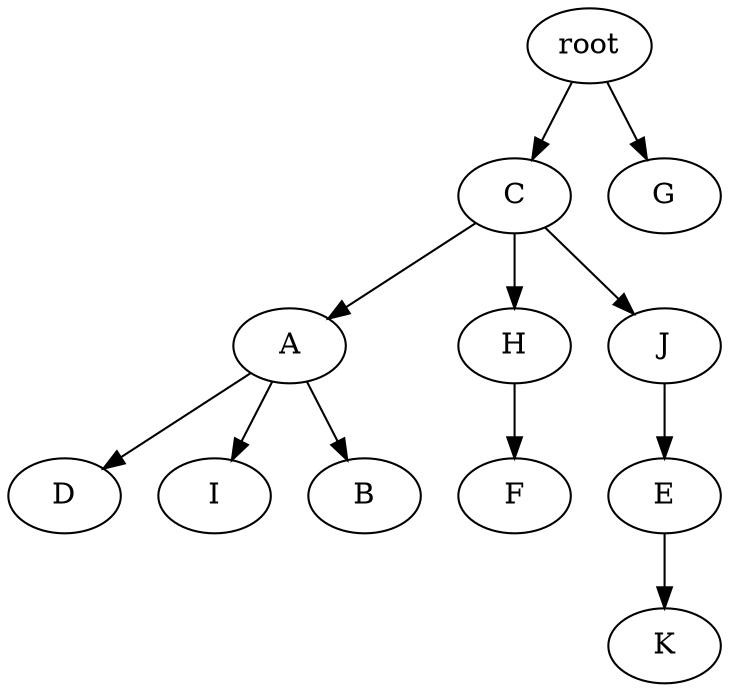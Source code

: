 strict digraph G {
	graph [name=G];
	0	 [label=root];
	2	 [label=C];
	0 -> 2;
	1	 [label=G];
	0 -> 1;
	4	 [label=A];
	9	 [label=D];
	4 -> 9;
	7	 [label=I];
	4 -> 7;
	8	 [label=B];
	4 -> 8;
	12	 [label=K];
	2 -> 4;
	3	 [label=H];
	2 -> 3;
	5	 [label=J];
	2 -> 5;
	10	 [label=E];
	10 -> 12;
	6	 [label=F];
	3 -> 6;
	5 -> 10;
}
